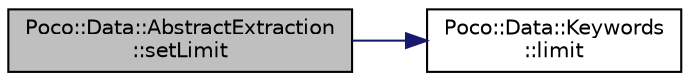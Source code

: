 digraph "Poco::Data::AbstractExtraction::setLimit"
{
 // LATEX_PDF_SIZE
  edge [fontname="Helvetica",fontsize="10",labelfontname="Helvetica",labelfontsize="10"];
  node [fontname="Helvetica",fontsize="10",shape=record];
  rankdir="LR";
  Node1 [label="Poco::Data::AbstractExtraction\l::setLimit",height=0.2,width=0.4,color="black", fillcolor="grey75", style="filled", fontcolor="black",tooltip="Creates and returns shared pointer to Preparation object for the extracting object."];
  Node1 -> Node2 [color="midnightblue",fontsize="10",style="solid",fontname="Helvetica"];
  Node2 [label="Poco::Data::Keywords\l::limit",height=0.2,width=0.4,color="black", fillcolor="white", style="filled",URL="$namespacePoco_1_1Data_1_1Keywords.html#a10995020b1ba88f53a5f4c9c44b84e47",tooltip="Creates an upperLimit."];
}
